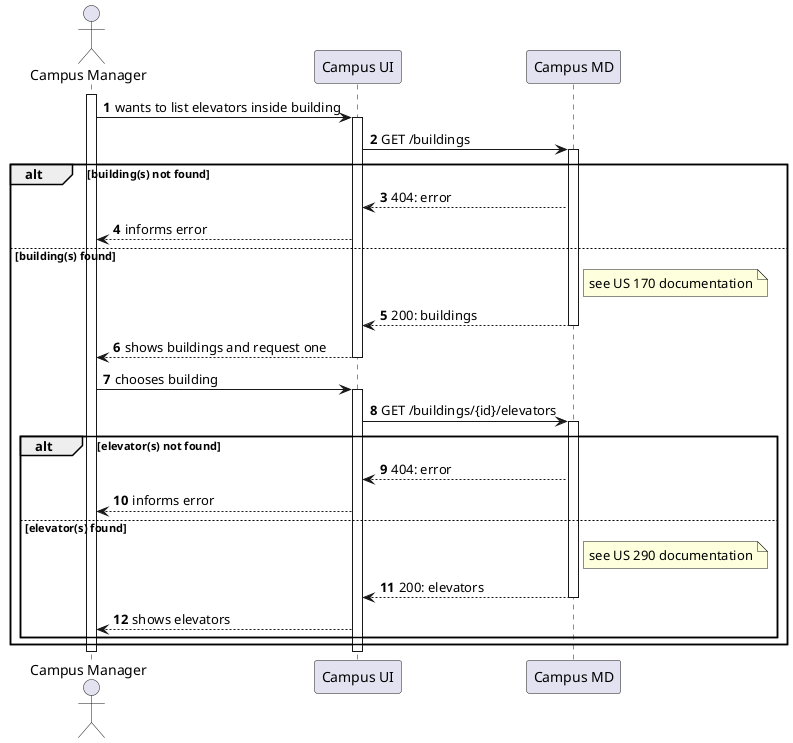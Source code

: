 @startuml
autonumber

actor "Campus Manager" as usr

participant "Campus UI" as ui
participant "Campus MD" as md

activate usr
    usr -> ui : wants to list elevators inside building
    activate ui
        ui -> md : GET /buildings
        activate md

        alt building(s) not found
                md --> ui : 404: error
                ui --> usr : informs error
        else building(s) found
                note right of md : see US 170 documentation
                md --> ui : 200: buildings
                 deactivate md
                 ui --> usr : shows buildings and request one
    deactivate ui


    usr -> ui : chooses building
    activate ui
        ui -> md : GET /buildings/{id}/elevators
        activate md

        alt elevator(s) not found
            md --> ui : 404: error
            ui --> usr : informs error
        else elevator(s) found

            note right of md : see US 290 documentation
            md --> ui : 200: elevators
        deactivate md

        ui --> usr : shows elevators

        end
    end
    deactivate ui
deactivate usr

@enduml
